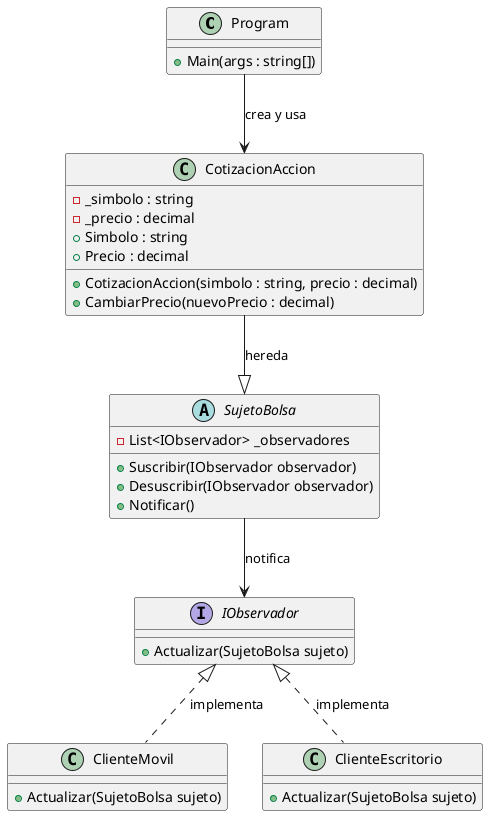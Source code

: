 @startuml
class Program {
    + Main(args : string[])
}

interface IObservador {
    + Actualizar(SujetoBolsa sujeto)
}

abstract class SujetoBolsa {
    - List<IObservador> _observadores
    + Suscribir(IObservador observador)
    + Desuscribir(IObservador observador)
    + Notificar()
}

class CotizacionAccion {
    - _simbolo : string
    - _precio : decimal
    + CotizacionAccion(simbolo : string, precio : decimal)
    + Simbolo : string
    + Precio : decimal
    + CambiarPrecio(nuevoPrecio : decimal)
}

class ClienteMovil {
    + Actualizar(SujetoBolsa sujeto)
}

class ClienteEscritorio {
    + Actualizar(SujetoBolsa sujeto)
}

Program --> CotizacionAccion : «crea y usa»
CotizacionAccion --|> SujetoBolsa : «hereda»
SujetoBolsa --> IObservador : «notifica»
IObservador <|.. ClienteMovil : «implementa»
IObservador <|.. ClienteEscritorio : «implementa»
@enduml
